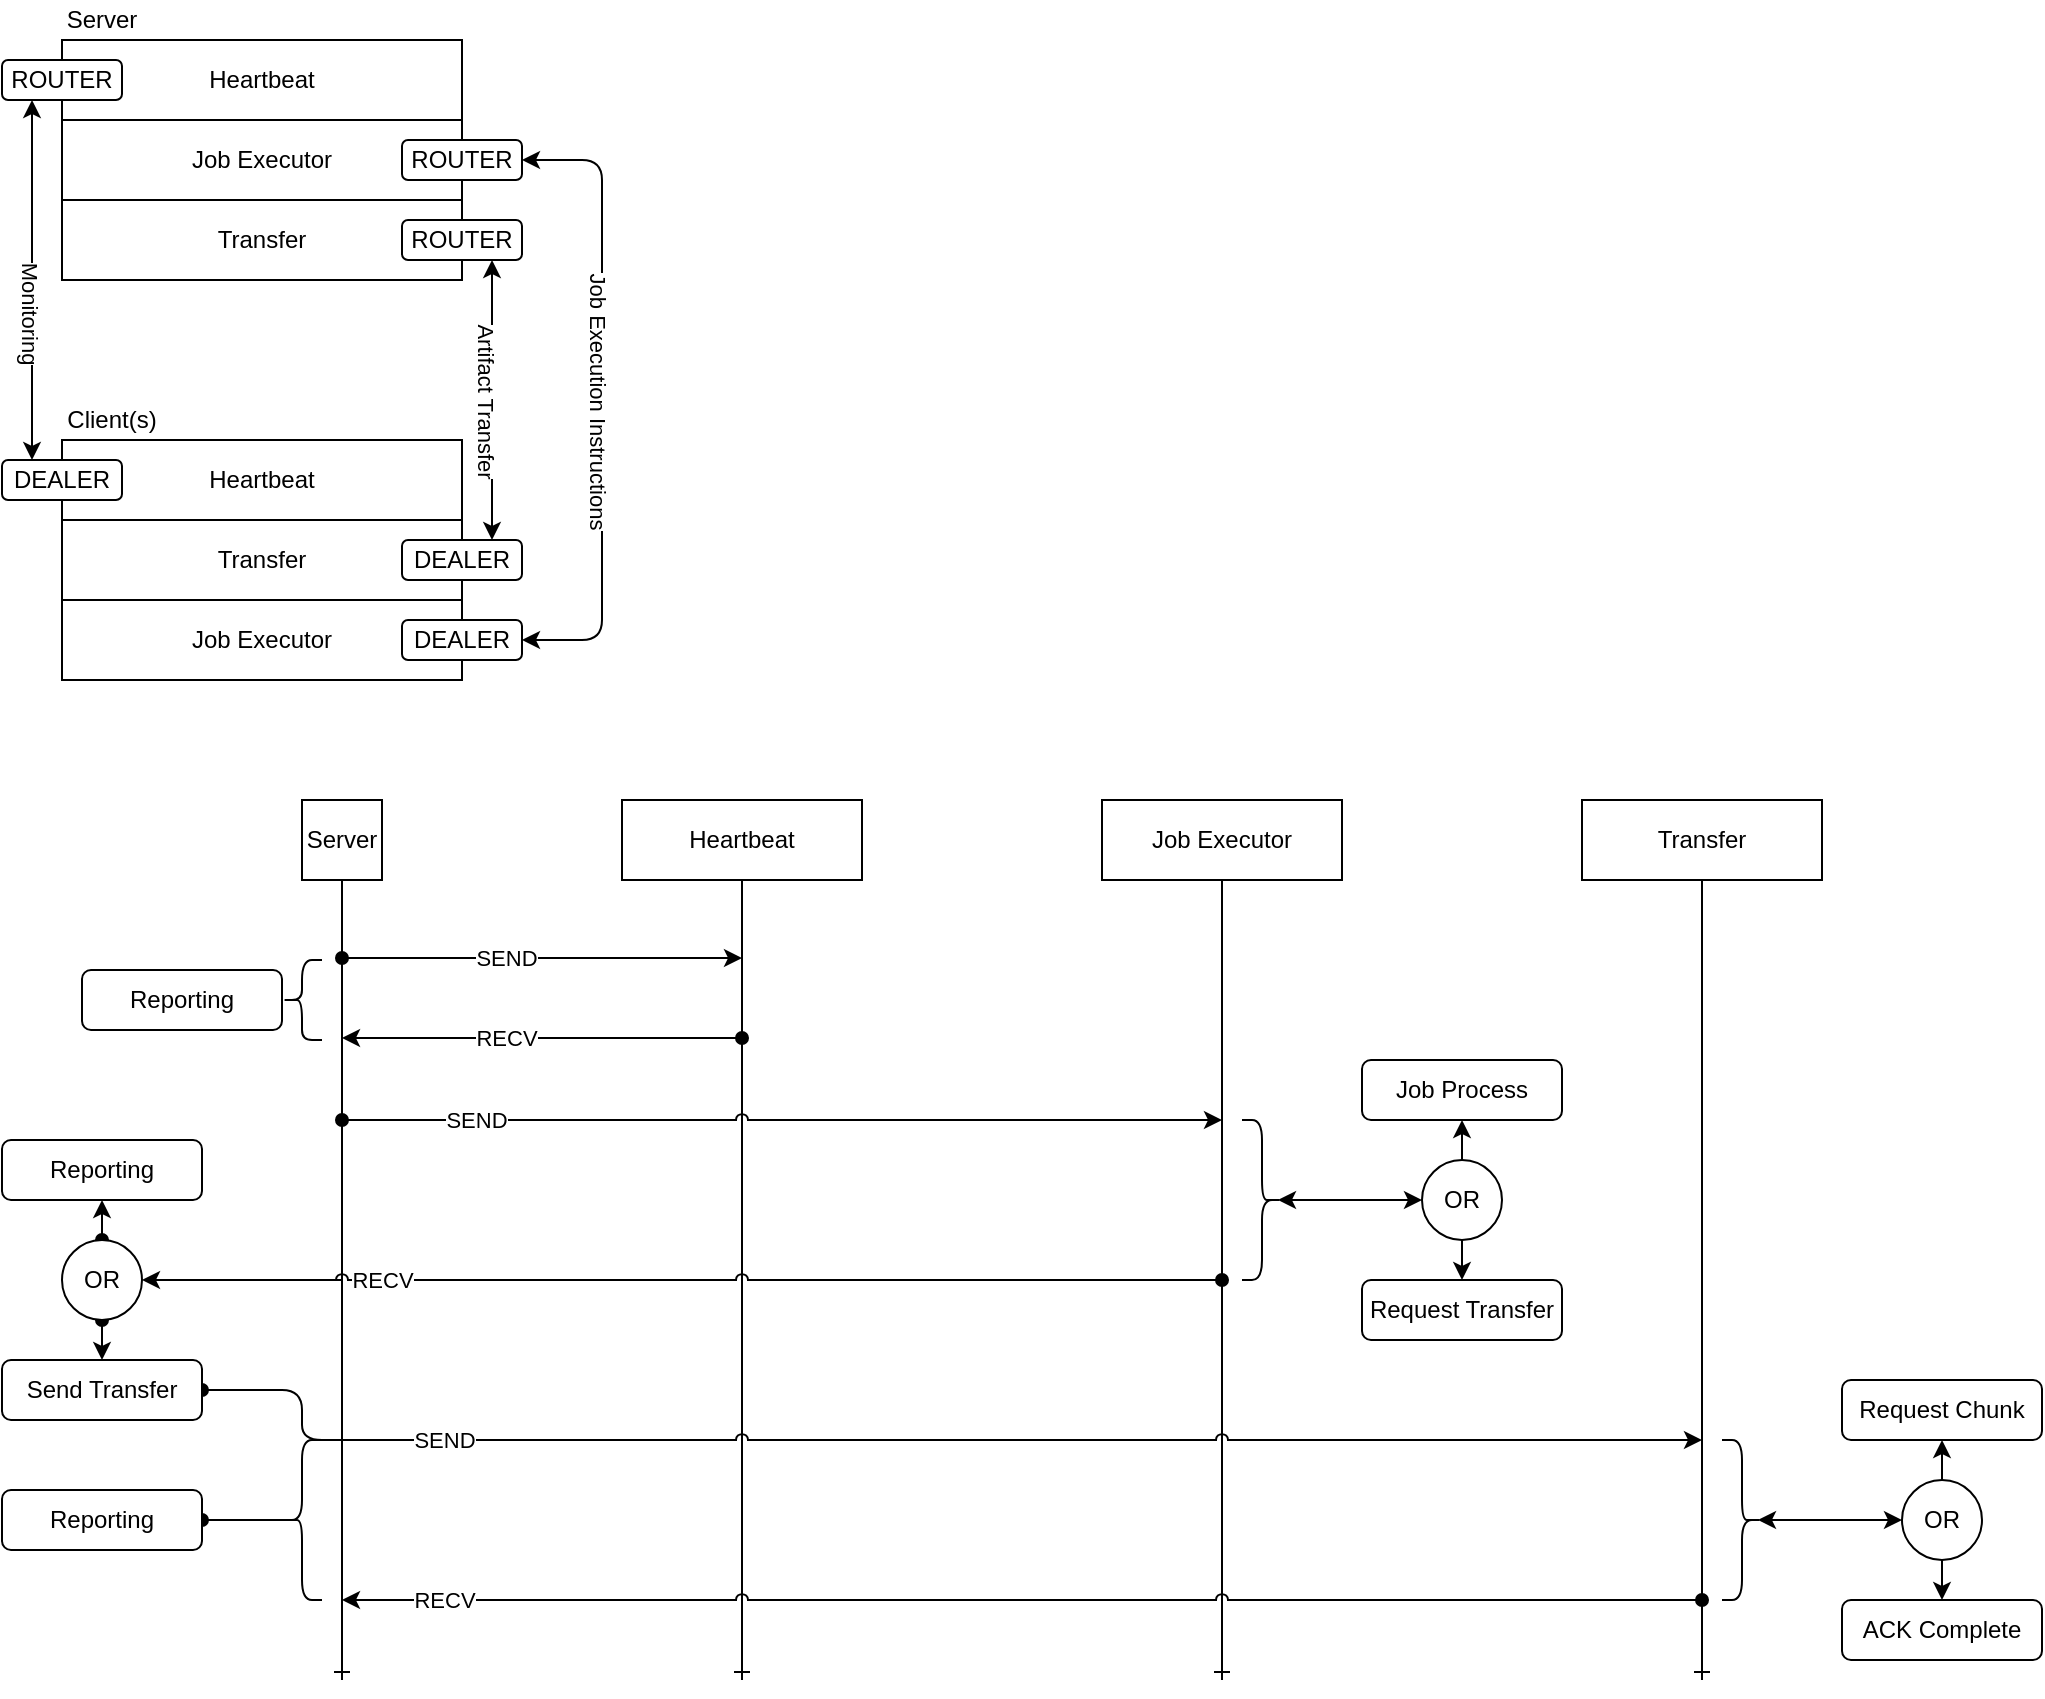 <mxfile version="14.2.1" type="github">
  <diagram name="Page-1" id="52a04d89-c75d-2922-d76d-85b35f80e030">
    <mxGraphModel dx="1502" dy="1253" grid="1" gridSize="10" guides="1" tooltips="1" connect="1" arrows="1" fold="1" page="1" pageScale="1" pageWidth="1100" pageHeight="850" background="#ffffff" math="0" shadow="0">
      <root>
        <mxCell id="0" />
        <mxCell id="1" parent="0" />
        <mxCell id="P6Motzl6B2yaUC9tVN_q-17" style="edgeStyle=orthogonalEdgeStyle;rounded=1;orthogonalLoop=1;jettySize=auto;html=1;entryX=0;entryY=0.5;entryDx=0;entryDy=0;jumpStyle=arc;exitX=0.25;exitY=1;exitDx=0;exitDy=0;" edge="1" parent="1" source="P6Motzl6B2yaUC9tVN_q-24" target="P6Motzl6B2yaUC9tVN_q-14">
          <mxGeometry relative="1" as="geometry">
            <mxPoint x="-110" y="-100" as="sourcePoint" />
            <Array as="points">
              <mxPoint x="55" y="240" />
            </Array>
          </mxGeometry>
        </mxCell>
        <mxCell id="P6Motzl6B2yaUC9tVN_q-10" value="Heartbeat" style="rounded=0;whiteSpace=wrap;html=1;" vertex="1" parent="1">
          <mxGeometry x="70" y="20" width="200" height="40" as="geometry" />
        </mxCell>
        <mxCell id="P6Motzl6B2yaUC9tVN_q-18" style="edgeStyle=orthogonalEdgeStyle;rounded=1;jumpStyle=arc;orthogonalLoop=1;jettySize=auto;html=1;entryX=1;entryY=0.5;entryDx=0;entryDy=0;exitX=1;exitY=0.5;exitDx=0;exitDy=0;startArrow=classic;startFill=1;" edge="1" parent="1" source="P6Motzl6B2yaUC9tVN_q-21" target="P6Motzl6B2yaUC9tVN_q-27">
          <mxGeometry relative="1" as="geometry">
            <mxPoint x="470" y="-20" as="sourcePoint" />
            <Array as="points">
              <mxPoint x="340" y="80" />
              <mxPoint x="340" y="320" />
            </Array>
          </mxGeometry>
        </mxCell>
        <mxCell id="P6Motzl6B2yaUC9tVN_q-33" value="Job Execution Instructions" style="edgeLabel;html=1;align=center;verticalAlign=middle;resizable=0;points=[];rotation=90;" vertex="1" connectable="0" parent="P6Motzl6B2yaUC9tVN_q-18">
          <mxGeometry x="-0.189" y="-2" relative="1" as="geometry">
            <mxPoint y="30" as="offset" />
          </mxGeometry>
        </mxCell>
        <mxCell id="P6Motzl6B2yaUC9tVN_q-12" value="Job Executor" style="rounded=0;whiteSpace=wrap;html=1;" vertex="1" parent="1">
          <mxGeometry x="70" y="60" width="200" height="40" as="geometry" />
        </mxCell>
        <mxCell id="P6Motzl6B2yaUC9tVN_q-13" value="Transfer" style="rounded=0;whiteSpace=wrap;html=1;" vertex="1" parent="1">
          <mxGeometry x="70" y="100" width="200" height="40" as="geometry" />
        </mxCell>
        <mxCell id="P6Motzl6B2yaUC9tVN_q-14" value="Heartbeat" style="rounded=0;whiteSpace=wrap;html=1;" vertex="1" parent="1">
          <mxGeometry x="70" y="220" width="200" height="40" as="geometry" />
        </mxCell>
        <mxCell id="P6Motzl6B2yaUC9tVN_q-15" value="Transfer" style="rounded=0;whiteSpace=wrap;html=1;" vertex="1" parent="1">
          <mxGeometry x="70" y="260" width="200" height="40" as="geometry" />
        </mxCell>
        <mxCell id="P6Motzl6B2yaUC9tVN_q-19" style="edgeStyle=orthogonalEdgeStyle;rounded=1;jumpStyle=arc;orthogonalLoop=1;jettySize=auto;html=1;exitX=0.75;exitY=0;exitDx=0;exitDy=0;entryX=0.75;entryY=1;entryDx=0;entryDy=0;startArrow=classic;startFill=1;endArrow=classic;endFill=1;" edge="1" parent="1" source="P6Motzl6B2yaUC9tVN_q-26" target="P6Motzl6B2yaUC9tVN_q-22">
          <mxGeometry relative="1" as="geometry">
            <Array as="points" />
          </mxGeometry>
        </mxCell>
        <mxCell id="P6Motzl6B2yaUC9tVN_q-32" value="Artifact Transfer" style="edgeLabel;html=1;align=center;verticalAlign=middle;resizable=0;points=[];rotation=90;" vertex="1" connectable="0" parent="P6Motzl6B2yaUC9tVN_q-19">
          <mxGeometry x="0.317" y="3" relative="1" as="geometry">
            <mxPoint y="22" as="offset" />
          </mxGeometry>
        </mxCell>
        <mxCell id="P6Motzl6B2yaUC9tVN_q-16" value="Job Executor" style="rounded=0;whiteSpace=wrap;html=1;" vertex="1" parent="1">
          <mxGeometry x="70" y="300" width="200" height="40" as="geometry" />
        </mxCell>
        <mxCell id="P6Motzl6B2yaUC9tVN_q-20" value="ROUTER" style="rounded=1;whiteSpace=wrap;html=1;" vertex="1" parent="1">
          <mxGeometry x="40" y="30" width="60" height="20" as="geometry" />
        </mxCell>
        <mxCell id="P6Motzl6B2yaUC9tVN_q-21" value="ROUTER" style="rounded=1;whiteSpace=wrap;html=1;" vertex="1" parent="1">
          <mxGeometry x="240" y="70" width="60" height="20" as="geometry" />
        </mxCell>
        <mxCell id="P6Motzl6B2yaUC9tVN_q-22" value="ROUTER" style="rounded=1;whiteSpace=wrap;html=1;" vertex="1" parent="1">
          <mxGeometry x="240" y="110" width="60" height="20" as="geometry" />
        </mxCell>
        <mxCell id="P6Motzl6B2yaUC9tVN_q-24" value="DEALER" style="rounded=1;whiteSpace=wrap;html=1;" vertex="1" parent="1">
          <mxGeometry x="40" y="230" width="60" height="20" as="geometry" />
        </mxCell>
        <mxCell id="P6Motzl6B2yaUC9tVN_q-25" style="edgeStyle=orthogonalEdgeStyle;rounded=1;orthogonalLoop=1;jettySize=auto;html=1;entryX=0.25;entryY=0;entryDx=0;entryDy=0;jumpStyle=arc;exitX=0.25;exitY=1;exitDx=0;exitDy=0;startArrow=classic;startFill=1;" edge="1" parent="1" source="P6Motzl6B2yaUC9tVN_q-20" target="P6Motzl6B2yaUC9tVN_q-24">
          <mxGeometry relative="1" as="geometry">
            <mxPoint x="55" y="-70" as="sourcePoint" />
            <mxPoint x="70" y="240" as="targetPoint" />
            <Array as="points" />
          </mxGeometry>
        </mxCell>
        <mxCell id="P6Motzl6B2yaUC9tVN_q-31" value="Monitoring" style="edgeLabel;html=1;align=center;verticalAlign=middle;resizable=0;points=[];rotation=90;" vertex="1" connectable="0" parent="P6Motzl6B2yaUC9tVN_q-25">
          <mxGeometry x="0.176" y="-1" relative="1" as="geometry">
            <mxPoint as="offset" />
          </mxGeometry>
        </mxCell>
        <mxCell id="P6Motzl6B2yaUC9tVN_q-26" value="DEALER" style="rounded=1;whiteSpace=wrap;html=1;" vertex="1" parent="1">
          <mxGeometry x="240" y="270" width="60" height="20" as="geometry" />
        </mxCell>
        <mxCell id="P6Motzl6B2yaUC9tVN_q-27" value="DEALER" style="rounded=1;whiteSpace=wrap;html=1;" vertex="1" parent="1">
          <mxGeometry x="240" y="310" width="60" height="20" as="geometry" />
        </mxCell>
        <mxCell id="P6Motzl6B2yaUC9tVN_q-29" value="Server" style="text;html=1;strokeColor=none;fillColor=none;align=center;verticalAlign=middle;whiteSpace=wrap;rounded=0;" vertex="1" parent="1">
          <mxGeometry x="70" width="40" height="20" as="geometry" />
        </mxCell>
        <mxCell id="P6Motzl6B2yaUC9tVN_q-30" value="Client(s)" style="text;html=1;strokeColor=none;fillColor=none;align=center;verticalAlign=middle;whiteSpace=wrap;rounded=0;rotation=0;" vertex="1" parent="1">
          <mxGeometry x="70" y="200" width="50" height="20" as="geometry" />
        </mxCell>
        <mxCell id="P6Motzl6B2yaUC9tVN_q-41" style="edgeStyle=orthogonalEdgeStyle;rounded=1;jumpStyle=arc;orthogonalLoop=1;jettySize=auto;html=1;exitX=0.5;exitY=1;exitDx=0;exitDy=0;startArrow=none;startFill=0;endArrow=ERone;endFill=0;" edge="1" parent="1" source="P6Motzl6B2yaUC9tVN_q-34">
          <mxGeometry relative="1" as="geometry">
            <mxPoint x="210" y="840" as="targetPoint" />
          </mxGeometry>
        </mxCell>
        <mxCell id="P6Motzl6B2yaUC9tVN_q-34" value="Server" style="whiteSpace=wrap;html=1;aspect=fixed;" vertex="1" parent="1">
          <mxGeometry x="190" y="400" width="40" height="40" as="geometry" />
        </mxCell>
        <mxCell id="P6Motzl6B2yaUC9tVN_q-42" style="edgeStyle=orthogonalEdgeStyle;rounded=1;jumpStyle=arc;orthogonalLoop=1;jettySize=auto;html=1;exitX=0.5;exitY=1;exitDx=0;exitDy=0;startArrow=none;startFill=0;endArrow=ERone;endFill=0;" edge="1" parent="1" source="P6Motzl6B2yaUC9tVN_q-36">
          <mxGeometry relative="1" as="geometry">
            <mxPoint x="410" y="840" as="targetPoint" />
          </mxGeometry>
        </mxCell>
        <mxCell id="P6Motzl6B2yaUC9tVN_q-36" value="Heartbeat" style="rounded=0;whiteSpace=wrap;html=1;" vertex="1" parent="1">
          <mxGeometry x="350" y="400" width="120" height="40" as="geometry" />
        </mxCell>
        <mxCell id="P6Motzl6B2yaUC9tVN_q-43" style="edgeStyle=orthogonalEdgeStyle;rounded=1;jumpStyle=arc;orthogonalLoop=1;jettySize=auto;html=1;exitX=0.5;exitY=1;exitDx=0;exitDy=0;startArrow=none;startFill=0;endArrow=ERone;endFill=0;" edge="1" parent="1" source="P6Motzl6B2yaUC9tVN_q-37">
          <mxGeometry relative="1" as="geometry">
            <mxPoint x="650" y="840" as="targetPoint" />
          </mxGeometry>
        </mxCell>
        <mxCell id="P6Motzl6B2yaUC9tVN_q-37" value="Job Executor" style="rounded=0;whiteSpace=wrap;html=1;" vertex="1" parent="1">
          <mxGeometry x="590" y="400" width="120" height="40" as="geometry" />
        </mxCell>
        <mxCell id="P6Motzl6B2yaUC9tVN_q-44" style="edgeStyle=orthogonalEdgeStyle;rounded=1;jumpStyle=arc;orthogonalLoop=1;jettySize=auto;html=1;exitX=0.5;exitY=1;exitDx=0;exitDy=0;startArrow=none;startFill=0;endArrow=ERone;endFill=0;" edge="1" parent="1" source="P6Motzl6B2yaUC9tVN_q-38">
          <mxGeometry relative="1" as="geometry">
            <mxPoint x="890" y="840" as="targetPoint" />
          </mxGeometry>
        </mxCell>
        <mxCell id="P6Motzl6B2yaUC9tVN_q-38" value="Transfer" style="rounded=0;whiteSpace=wrap;html=1;" vertex="1" parent="1">
          <mxGeometry x="830" y="400" width="120" height="40" as="geometry" />
        </mxCell>
        <mxCell id="P6Motzl6B2yaUC9tVN_q-39" style="edgeStyle=orthogonalEdgeStyle;rounded=1;jumpStyle=arc;orthogonalLoop=1;jettySize=auto;html=1;exitX=0.5;exitY=1;exitDx=0;exitDy=0;startArrow=classic;startFill=1;endArrow=classic;endFill=1;" edge="1" parent="1" source="P6Motzl6B2yaUC9tVN_q-34" target="P6Motzl6B2yaUC9tVN_q-34">
          <mxGeometry relative="1" as="geometry" />
        </mxCell>
        <mxCell id="P6Motzl6B2yaUC9tVN_q-45" value="" style="endArrow=classic;html=1;endFill=1;jumpStyle=arc;startArrow=oval;startFill=1;" edge="1" parent="1">
          <mxGeometry width="50" height="50" relative="1" as="geometry">
            <mxPoint x="210" y="479" as="sourcePoint" />
            <mxPoint x="410" y="479" as="targetPoint" />
          </mxGeometry>
        </mxCell>
        <mxCell id="P6Motzl6B2yaUC9tVN_q-47" value="SEND" style="edgeLabel;html=1;align=center;verticalAlign=middle;resizable=0;points=[];" vertex="1" connectable="0" parent="P6Motzl6B2yaUC9tVN_q-45">
          <mxGeometry x="-0.182" relative="1" as="geometry">
            <mxPoint as="offset" />
          </mxGeometry>
        </mxCell>
        <mxCell id="P6Motzl6B2yaUC9tVN_q-48" value="" style="endArrow=oval;html=1;endFill=1;startArrow=classic;startFill=1;jumpStyle=arc;" edge="1" parent="1">
          <mxGeometry width="50" height="50" relative="1" as="geometry">
            <mxPoint x="210" y="519" as="sourcePoint" />
            <mxPoint x="410" y="519" as="targetPoint" />
          </mxGeometry>
        </mxCell>
        <mxCell id="P6Motzl6B2yaUC9tVN_q-49" value="RECV" style="edgeLabel;html=1;align=center;verticalAlign=middle;resizable=0;points=[];" vertex="1" connectable="0" parent="P6Motzl6B2yaUC9tVN_q-48">
          <mxGeometry x="-0.182" relative="1" as="geometry">
            <mxPoint as="offset" />
          </mxGeometry>
        </mxCell>
        <mxCell id="P6Motzl6B2yaUC9tVN_q-50" value="" style="endArrow=classic;html=1;endFill=1;jumpStyle=arc;startArrow=oval;startFill=1;" edge="1" parent="1">
          <mxGeometry width="50" height="50" relative="1" as="geometry">
            <mxPoint x="210" y="560" as="sourcePoint" />
            <mxPoint x="650" y="560" as="targetPoint" />
          </mxGeometry>
        </mxCell>
        <mxCell id="P6Motzl6B2yaUC9tVN_q-51" value="SEND" style="edgeLabel;html=1;align=center;verticalAlign=middle;resizable=0;points=[];" vertex="1" connectable="0" parent="P6Motzl6B2yaUC9tVN_q-50">
          <mxGeometry x="-0.182" relative="1" as="geometry">
            <mxPoint x="-113" as="offset" />
          </mxGeometry>
        </mxCell>
        <mxCell id="P6Motzl6B2yaUC9tVN_q-52" value="" style="endArrow=oval;html=1;endFill=1;startArrow=none;startFill=0;jumpStyle=arc;" edge="1" parent="1">
          <mxGeometry width="50" height="50" relative="1" as="geometry">
            <mxPoint x="130" y="640" as="sourcePoint" />
            <mxPoint x="650" y="640" as="targetPoint" />
          </mxGeometry>
        </mxCell>
        <mxCell id="P6Motzl6B2yaUC9tVN_q-53" value="RECV" style="edgeLabel;html=1;align=center;verticalAlign=middle;resizable=0;points=[];" vertex="1" connectable="0" parent="P6Motzl6B2yaUC9tVN_q-52">
          <mxGeometry x="-0.182" relative="1" as="geometry">
            <mxPoint x="-113" as="offset" />
          </mxGeometry>
        </mxCell>
        <mxCell id="P6Motzl6B2yaUC9tVN_q-64" style="edgeStyle=orthogonalEdgeStyle;rounded=1;jumpStyle=arc;orthogonalLoop=1;jettySize=auto;html=1;exitX=0.1;exitY=0.5;exitDx=0;exitDy=0;exitPerimeter=0;entryX=0;entryY=0.5;entryDx=0;entryDy=0;startArrow=classic;startFill=1;endArrow=classic;endFill=1;" edge="1" parent="1" source="P6Motzl6B2yaUC9tVN_q-54" target="P6Motzl6B2yaUC9tVN_q-60">
          <mxGeometry relative="1" as="geometry" />
        </mxCell>
        <mxCell id="P6Motzl6B2yaUC9tVN_q-54" value="" style="shape=curlyBracket;whiteSpace=wrap;html=1;rounded=1;direction=west;size=0.5;" vertex="1" parent="1">
          <mxGeometry x="660" y="560" width="20" height="80" as="geometry" />
        </mxCell>
        <mxCell id="P6Motzl6B2yaUC9tVN_q-55" value="" style="endArrow=classic;html=1;endFill=1;jumpStyle=arc;startArrow=none;startFill=0;" edge="1" parent="1">
          <mxGeometry width="50" height="50" relative="1" as="geometry">
            <mxPoint x="210" y="720" as="sourcePoint" />
            <mxPoint x="890" y="720" as="targetPoint" />
          </mxGeometry>
        </mxCell>
        <mxCell id="P6Motzl6B2yaUC9tVN_q-56" value="SEND" style="edgeLabel;html=1;align=center;verticalAlign=middle;resizable=0;points=[];" vertex="1" connectable="0" parent="P6Motzl6B2yaUC9tVN_q-55">
          <mxGeometry x="-0.182" relative="1" as="geometry">
            <mxPoint x="-227" as="offset" />
          </mxGeometry>
        </mxCell>
        <mxCell id="P6Motzl6B2yaUC9tVN_q-57" value="" style="endArrow=oval;html=1;endFill=1;startArrow=classic;startFill=1;jumpStyle=arc;" edge="1" parent="1">
          <mxGeometry width="50" height="50" relative="1" as="geometry">
            <mxPoint x="210" y="800" as="sourcePoint" />
            <mxPoint x="890" y="800" as="targetPoint" />
          </mxGeometry>
        </mxCell>
        <mxCell id="P6Motzl6B2yaUC9tVN_q-58" value="RECV" style="edgeLabel;html=1;align=center;verticalAlign=middle;resizable=0;points=[];" vertex="1" connectable="0" parent="P6Motzl6B2yaUC9tVN_q-57">
          <mxGeometry x="-0.182" relative="1" as="geometry">
            <mxPoint x="-227.06" as="offset" />
          </mxGeometry>
        </mxCell>
        <mxCell id="P6Motzl6B2yaUC9tVN_q-62" style="edgeStyle=orthogonalEdgeStyle;rounded=1;jumpStyle=arc;orthogonalLoop=1;jettySize=auto;html=1;exitX=0.5;exitY=1;exitDx=0;exitDy=0;entryX=0.5;entryY=0;entryDx=0;entryDy=0;startArrow=none;startFill=0;endArrow=classic;endFill=1;" edge="1" parent="1" source="P6Motzl6B2yaUC9tVN_q-60">
          <mxGeometry relative="1" as="geometry">
            <mxPoint x="770" y="640" as="targetPoint" />
          </mxGeometry>
        </mxCell>
        <mxCell id="P6Motzl6B2yaUC9tVN_q-63" style="edgeStyle=orthogonalEdgeStyle;rounded=1;jumpStyle=arc;orthogonalLoop=1;jettySize=auto;html=1;exitX=0.5;exitY=0;exitDx=0;exitDy=0;startArrow=none;startFill=0;endArrow=classic;endFill=1;" edge="1" parent="1" source="P6Motzl6B2yaUC9tVN_q-60">
          <mxGeometry relative="1" as="geometry">
            <mxPoint x="770" y="560" as="targetPoint" />
          </mxGeometry>
        </mxCell>
        <mxCell id="P6Motzl6B2yaUC9tVN_q-60" value="OR" style="ellipse;whiteSpace=wrap;html=1;aspect=fixed;" vertex="1" parent="1">
          <mxGeometry x="750" y="580" width="40" height="40" as="geometry" />
        </mxCell>
        <mxCell id="P6Motzl6B2yaUC9tVN_q-76" style="edgeStyle=orthogonalEdgeStyle;rounded=1;jumpStyle=arc;orthogonalLoop=1;jettySize=auto;html=1;exitX=0.1;exitY=0.5;exitDx=0;exitDy=0;exitPerimeter=0;entryX=1;entryY=0.5;entryDx=0;entryDy=0;startArrow=none;startFill=0;endArrow=oval;endFill=1;" edge="1" parent="1" source="P6Motzl6B2yaUC9tVN_q-66" target="P6Motzl6B2yaUC9tVN_q-70">
          <mxGeometry relative="1" as="geometry" />
        </mxCell>
        <mxCell id="P6Motzl6B2yaUC9tVN_q-66" value="" style="shape=curlyBracket;whiteSpace=wrap;html=1;rounded=1;" vertex="1" parent="1">
          <mxGeometry x="180" y="720" width="20" height="80" as="geometry" />
        </mxCell>
        <mxCell id="P6Motzl6B2yaUC9tVN_q-68" value="Reporting" style="rounded=1;whiteSpace=wrap;html=1;" vertex="1" parent="1">
          <mxGeometry x="40" y="570" width="100" height="30" as="geometry" />
        </mxCell>
        <mxCell id="P6Motzl6B2yaUC9tVN_q-75" style="edgeStyle=orthogonalEdgeStyle;rounded=1;jumpStyle=arc;orthogonalLoop=1;jettySize=auto;html=1;exitX=1;exitY=0.5;exitDx=0;exitDy=0;startArrow=oval;startFill=1;endArrow=none;endFill=0;" edge="1" parent="1" source="P6Motzl6B2yaUC9tVN_q-69">
          <mxGeometry relative="1" as="geometry">
            <mxPoint x="210" y="720" as="targetPoint" />
            <Array as="points">
              <mxPoint x="190" y="695" />
              <mxPoint x="190" y="720" />
            </Array>
          </mxGeometry>
        </mxCell>
        <mxCell id="P6Motzl6B2yaUC9tVN_q-69" value="Send Transfer" style="rounded=1;whiteSpace=wrap;html=1;" vertex="1" parent="1">
          <mxGeometry x="40" y="680" width="100" height="30" as="geometry" />
        </mxCell>
        <mxCell id="P6Motzl6B2yaUC9tVN_q-70" value="Reporting" style="rounded=1;whiteSpace=wrap;html=1;" vertex="1" parent="1">
          <mxGeometry x="40" y="745" width="100" height="30" as="geometry" />
        </mxCell>
        <mxCell id="P6Motzl6B2yaUC9tVN_q-72" style="edgeStyle=orthogonalEdgeStyle;rounded=1;jumpStyle=arc;orthogonalLoop=1;jettySize=auto;html=1;exitX=1;exitY=0.5;exitDx=0;exitDy=0;startArrow=classic;startFill=1;endArrow=none;endFill=0;" edge="1" parent="1" source="P6Motzl6B2yaUC9tVN_q-71">
          <mxGeometry relative="1" as="geometry">
            <mxPoint x="210" y="640" as="targetPoint" />
          </mxGeometry>
        </mxCell>
        <mxCell id="P6Motzl6B2yaUC9tVN_q-73" style="edgeStyle=orthogonalEdgeStyle;rounded=1;jumpStyle=arc;orthogonalLoop=1;jettySize=auto;html=1;exitX=0.5;exitY=0;exitDx=0;exitDy=0;entryX=0.5;entryY=1;entryDx=0;entryDy=0;startArrow=oval;startFill=1;endArrow=classic;endFill=1;" edge="1" parent="1" source="P6Motzl6B2yaUC9tVN_q-71" target="P6Motzl6B2yaUC9tVN_q-68">
          <mxGeometry relative="1" as="geometry" />
        </mxCell>
        <mxCell id="P6Motzl6B2yaUC9tVN_q-74" style="edgeStyle=orthogonalEdgeStyle;rounded=1;jumpStyle=arc;orthogonalLoop=1;jettySize=auto;html=1;exitX=0.5;exitY=1;exitDx=0;exitDy=0;startArrow=oval;startFill=1;endArrow=classic;endFill=1;" edge="1" parent="1" source="P6Motzl6B2yaUC9tVN_q-71" target="P6Motzl6B2yaUC9tVN_q-69">
          <mxGeometry relative="1" as="geometry" />
        </mxCell>
        <mxCell id="P6Motzl6B2yaUC9tVN_q-71" value="OR" style="ellipse;whiteSpace=wrap;html=1;aspect=fixed;" vertex="1" parent="1">
          <mxGeometry x="70" y="620" width="40" height="40" as="geometry" />
        </mxCell>
        <mxCell id="P6Motzl6B2yaUC9tVN_q-77" value="" style="shape=curlyBracket;whiteSpace=wrap;html=1;rounded=1;" vertex="1" parent="1">
          <mxGeometry x="180" y="480" width="20" height="40" as="geometry" />
        </mxCell>
        <mxCell id="P6Motzl6B2yaUC9tVN_q-78" value="Reporting" style="rounded=1;whiteSpace=wrap;html=1;" vertex="1" parent="1">
          <mxGeometry x="80" y="485" width="100" height="30" as="geometry" />
        </mxCell>
        <mxCell id="P6Motzl6B2yaUC9tVN_q-79" value="Request Transfer" style="rounded=1;whiteSpace=wrap;html=1;" vertex="1" parent="1">
          <mxGeometry x="720" y="640" width="100" height="30" as="geometry" />
        </mxCell>
        <mxCell id="P6Motzl6B2yaUC9tVN_q-80" value="Job Process" style="rounded=1;whiteSpace=wrap;html=1;" vertex="1" parent="1">
          <mxGeometry x="720" y="530" width="100" height="30" as="geometry" />
        </mxCell>
        <mxCell id="P6Motzl6B2yaUC9tVN_q-88" style="edgeStyle=orthogonalEdgeStyle;rounded=1;jumpStyle=arc;orthogonalLoop=1;jettySize=auto;html=1;exitX=0.1;exitY=0.5;exitDx=0;exitDy=0;exitPerimeter=0;entryX=0;entryY=0.5;entryDx=0;entryDy=0;startArrow=classic;startFill=1;endArrow=classic;endFill=1;" edge="1" parent="1" source="P6Motzl6B2yaUC9tVN_q-82" target="P6Motzl6B2yaUC9tVN_q-85">
          <mxGeometry relative="1" as="geometry" />
        </mxCell>
        <mxCell id="P6Motzl6B2yaUC9tVN_q-82" value="" style="shape=curlyBracket;whiteSpace=wrap;html=1;rounded=1;direction=west;size=0.5;" vertex="1" parent="1">
          <mxGeometry x="900" y="720" width="20" height="80" as="geometry" />
        </mxCell>
        <mxCell id="P6Motzl6B2yaUC9tVN_q-83" style="edgeStyle=orthogonalEdgeStyle;rounded=1;jumpStyle=arc;orthogonalLoop=1;jettySize=auto;html=1;exitX=0.5;exitY=1;exitDx=0;exitDy=0;entryX=0.5;entryY=0;entryDx=0;entryDy=0;startArrow=none;startFill=0;endArrow=classic;endFill=1;" edge="1" parent="1" source="P6Motzl6B2yaUC9tVN_q-85">
          <mxGeometry relative="1" as="geometry">
            <mxPoint x="1010" y="800" as="targetPoint" />
          </mxGeometry>
        </mxCell>
        <mxCell id="P6Motzl6B2yaUC9tVN_q-84" style="edgeStyle=orthogonalEdgeStyle;rounded=1;jumpStyle=arc;orthogonalLoop=1;jettySize=auto;html=1;exitX=0.5;exitY=0;exitDx=0;exitDy=0;startArrow=none;startFill=0;endArrow=classic;endFill=1;" edge="1" parent="1" source="P6Motzl6B2yaUC9tVN_q-85">
          <mxGeometry relative="1" as="geometry">
            <mxPoint x="1010" y="720" as="targetPoint" />
          </mxGeometry>
        </mxCell>
        <mxCell id="P6Motzl6B2yaUC9tVN_q-85" value="OR" style="ellipse;whiteSpace=wrap;html=1;aspect=fixed;" vertex="1" parent="1">
          <mxGeometry x="990" y="740" width="40" height="40" as="geometry" />
        </mxCell>
        <mxCell id="P6Motzl6B2yaUC9tVN_q-86" value="ACK Complete" style="rounded=1;whiteSpace=wrap;html=1;" vertex="1" parent="1">
          <mxGeometry x="960" y="800" width="100" height="30" as="geometry" />
        </mxCell>
        <mxCell id="P6Motzl6B2yaUC9tVN_q-87" value="Request Chunk" style="rounded=1;whiteSpace=wrap;html=1;" vertex="1" parent="1">
          <mxGeometry x="960" y="690" width="100" height="30" as="geometry" />
        </mxCell>
      </root>
    </mxGraphModel>
  </diagram>
</mxfile>
